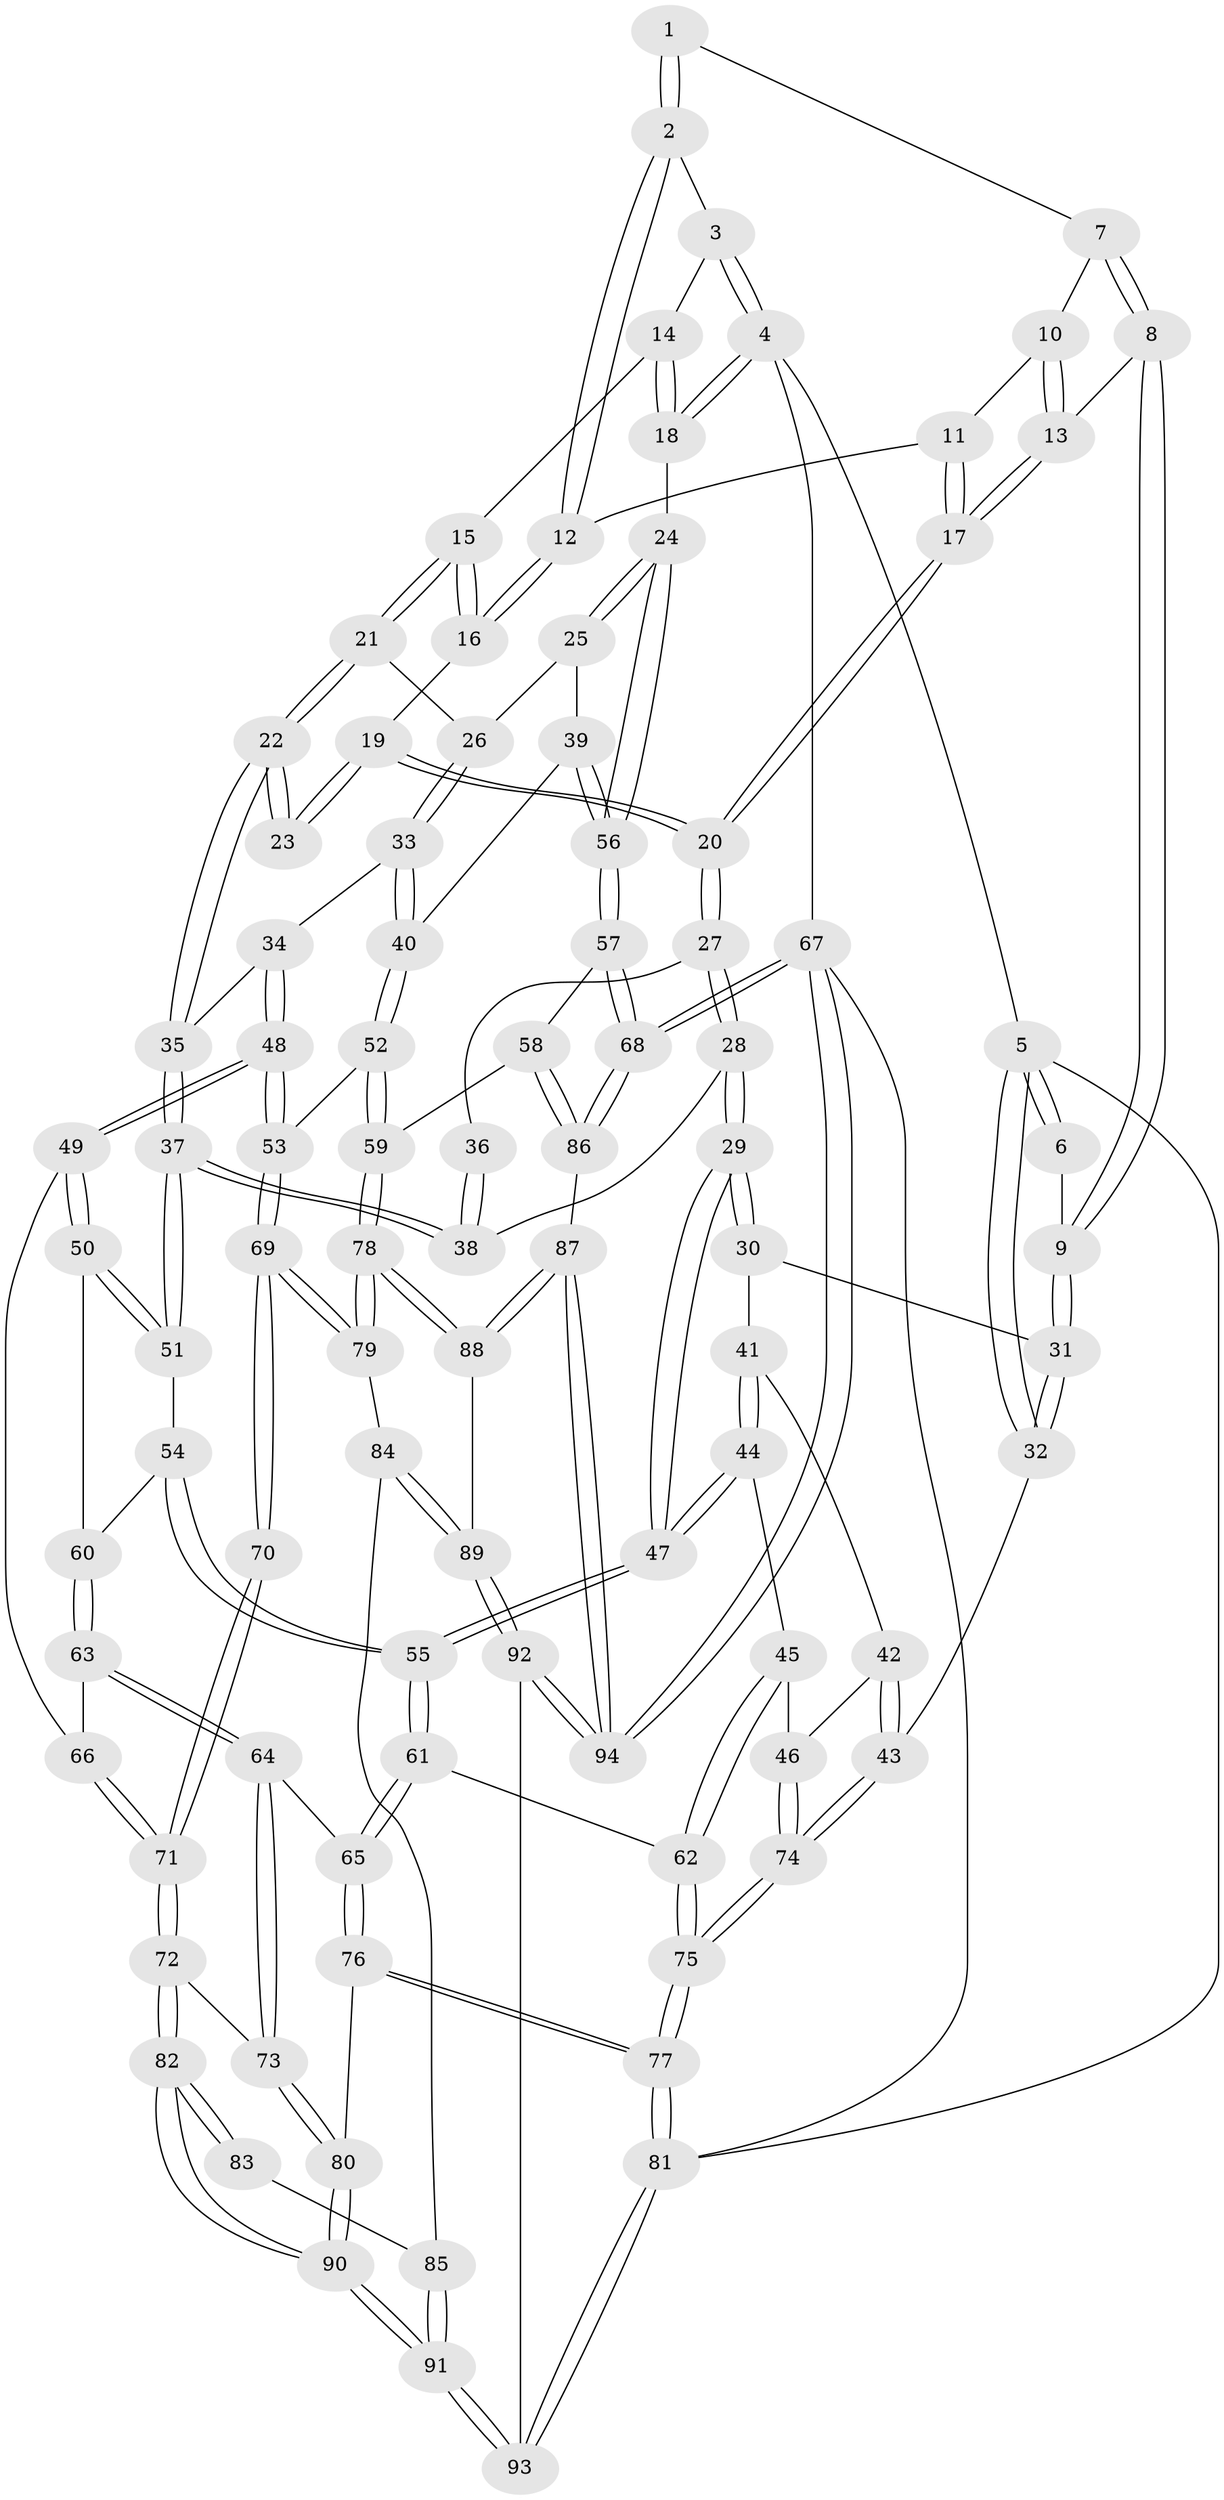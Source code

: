 // coarse degree distribution, {4: 0.3448275862068966, 5: 0.06896551724137931, 7: 0.034482758620689655, 3: 0.3103448275862069, 8: 0.034482758620689655, 2: 0.10344827586206896, 6: 0.10344827586206896}
// Generated by graph-tools (version 1.1) at 2025/21/03/04/25 18:21:34]
// undirected, 94 vertices, 232 edges
graph export_dot {
graph [start="1"]
  node [color=gray90,style=filled];
  1 [pos="+0.19579697107062363+0"];
  2 [pos="+0.5556024271260257+0"];
  3 [pos="+0.8210944078676478+0"];
  4 [pos="+1+0"];
  5 [pos="+0+0"];
  6 [pos="+0.042726255919312846+0"];
  7 [pos="+0.21527916557762797+0.07502033984531797"];
  8 [pos="+0.17587167101450074+0.1925082474640968"];
  9 [pos="+0.10150793577759919+0.19782541252124067"];
  10 [pos="+0.4352998426688403+0.023209070154064086"];
  11 [pos="+0.46003989187608074+0.01274542846312932"];
  12 [pos="+0.547991662672436+0"];
  13 [pos="+0.18383101952612646+0.19647218537062683"];
  14 [pos="+0.8756145760396824+0.11533370968038043"];
  15 [pos="+0.7235251266530954+0.20050058856866892"];
  16 [pos="+0.564672695582662+0.02226058830609152"];
  17 [pos="+0.27213445913496614+0.2601180209299225"];
  18 [pos="+1+0.2766415792896004"];
  19 [pos="+0.4931342533416671+0.19993894078415822"];
  20 [pos="+0.28007217241643606+0.2697312468115537"];
  21 [pos="+0.7270288277924135+0.21982773384102688"];
  22 [pos="+0.5737982479707054+0.35018418341776064"];
  23 [pos="+0.5119569147040144+0.3041878829013335"];
  24 [pos="+1+0.33324572805256303"];
  25 [pos="+0.9077485152812941+0.32296470656897747"];
  26 [pos="+0.742614773331926+0.24147212098101734"];
  27 [pos="+0.28381045043791686+0.28414315273806995"];
  28 [pos="+0.2893795025801707+0.3796802852226749"];
  29 [pos="+0.27391109912183537+0.415152217121794"];
  30 [pos="+0.0901650369699238+0.39981352607069903"];
  31 [pos="+0+0.24319566457060807"];
  32 [pos="+0+0.23207360114909553"];
  33 [pos="+0.723910709327114+0.4077849252074973"];
  34 [pos="+0.5928709600221175+0.40164804034523166"];
  35 [pos="+0.5846485538565567+0.3934278273084232"];
  36 [pos="+0.47705006812794876+0.3262042971510374"];
  37 [pos="+0.46664679147149024+0.4645846865372571"];
  38 [pos="+0.4261877517427606+0.3993082916325882"];
  39 [pos="+0.7807031486589822+0.4384292727586572"];
  40 [pos="+0.758204875026448+0.4510110705258441"];
  41 [pos="+0.08908741163624381+0.40943190792480205"];
  42 [pos="+0.07456943502349835+0.4239482294678243"];
  43 [pos="+0+0.6051104209313135"];
  44 [pos="+0.12215888737829075+0.5296235044961322"];
  45 [pos="+0.12138628783845305+0.5307012571737021"];
  46 [pos="+0+0.6103275933490864"];
  47 [pos="+0.27574529063387265+0.49302544048124103"];
  48 [pos="+0.6181127108136648+0.5938347822733483"];
  49 [pos="+0.5897952854218261+0.596220122686843"];
  50 [pos="+0.5132752065606909+0.5398525405871517"];
  51 [pos="+0.4632505887864599+0.4839968519267807"];
  52 [pos="+0.7497467136169768+0.6366921057408802"];
  53 [pos="+0.737574988385175+0.6418684053566055"];
  54 [pos="+0.37919002088387677+0.5279935095734568"];
  55 [pos="+0.2969278835917918+0.5283166494249864"];
  56 [pos="+1+0.5098252261047985"];
  57 [pos="+1+0.646462672190764"];
  58 [pos="+1+0.6617120444273363"];
  59 [pos="+1+0.6627369201684812"];
  60 [pos="+0.42637486195622887+0.5872061455094634"];
  61 [pos="+0.27875333321529894+0.678728847363577"];
  62 [pos="+0.19457006452679249+0.6683109330189321"];
  63 [pos="+0.44752396916286774+0.6595202573174728"];
  64 [pos="+0.3686443031912214+0.7323597251678065"];
  65 [pos="+0.3015391842695051+0.7137086303464093"];
  66 [pos="+0.5346568593752323+0.6353650977964397"];
  67 [pos="+1+1"];
  68 [pos="+1+0.8812610066538158"];
  69 [pos="+0.6891803787637842+0.7675495121657749"];
  70 [pos="+0.6590515906085392+0.7766920829737175"];
  71 [pos="+0.5282828172615949+0.7434934547204219"];
  72 [pos="+0.4344626831751549+0.8140486119289195"];
  73 [pos="+0.4301551576725066+0.8102592748274491"];
  74 [pos="+0+0.7175508863956708"];
  75 [pos="+0+0.7698781336539641"];
  76 [pos="+0.19688846085959144+0.8777437613820833"];
  77 [pos="+0+1"];
  78 [pos="+0.8250671765007427+0.8940417389305889"];
  79 [pos="+0.6930525401836577+0.7813527599431513"];
  80 [pos="+0.2755664408643153+0.9132243948160892"];
  81 [pos="+0+1"];
  82 [pos="+0.4657677167021689+0.8693770797186566"];
  83 [pos="+0.5847351746620127+0.823166198958255"];
  84 [pos="+0.6852926615483232+0.8397288738860508"];
  85 [pos="+0.6033626396463493+0.9115832038138457"];
  86 [pos="+0.8811319755931333+0.945681763341884"];
  87 [pos="+0.8553095849153435+0.9538171778478683"];
  88 [pos="+0.8260472641948026+0.9089866057534385"];
  89 [pos="+0.700297282916462+0.9558401231396879"];
  90 [pos="+0.47297613889290424+1"];
  91 [pos="+0.48548965910590874+1"];
  92 [pos="+0.5992160717167619+1"];
  93 [pos="+0.49772856925289366+1"];
  94 [pos="+0.8179245180135839+1"];
  1 -- 2;
  1 -- 2;
  1 -- 7;
  2 -- 3;
  2 -- 12;
  2 -- 12;
  3 -- 4;
  3 -- 4;
  3 -- 14;
  4 -- 5;
  4 -- 18;
  4 -- 18;
  4 -- 67;
  5 -- 6;
  5 -- 6;
  5 -- 32;
  5 -- 32;
  5 -- 81;
  6 -- 9;
  7 -- 8;
  7 -- 8;
  7 -- 10;
  8 -- 9;
  8 -- 9;
  8 -- 13;
  9 -- 31;
  9 -- 31;
  10 -- 11;
  10 -- 13;
  10 -- 13;
  11 -- 12;
  11 -- 17;
  11 -- 17;
  12 -- 16;
  12 -- 16;
  13 -- 17;
  13 -- 17;
  14 -- 15;
  14 -- 18;
  14 -- 18;
  15 -- 16;
  15 -- 16;
  15 -- 21;
  15 -- 21;
  16 -- 19;
  17 -- 20;
  17 -- 20;
  18 -- 24;
  19 -- 20;
  19 -- 20;
  19 -- 23;
  19 -- 23;
  20 -- 27;
  20 -- 27;
  21 -- 22;
  21 -- 22;
  21 -- 26;
  22 -- 23;
  22 -- 23;
  22 -- 35;
  22 -- 35;
  24 -- 25;
  24 -- 25;
  24 -- 56;
  24 -- 56;
  25 -- 26;
  25 -- 39;
  26 -- 33;
  26 -- 33;
  27 -- 28;
  27 -- 28;
  27 -- 36;
  28 -- 29;
  28 -- 29;
  28 -- 38;
  29 -- 30;
  29 -- 30;
  29 -- 47;
  29 -- 47;
  30 -- 31;
  30 -- 41;
  31 -- 32;
  31 -- 32;
  32 -- 43;
  33 -- 34;
  33 -- 40;
  33 -- 40;
  34 -- 35;
  34 -- 48;
  34 -- 48;
  35 -- 37;
  35 -- 37;
  36 -- 38;
  36 -- 38;
  37 -- 38;
  37 -- 38;
  37 -- 51;
  37 -- 51;
  39 -- 40;
  39 -- 56;
  39 -- 56;
  40 -- 52;
  40 -- 52;
  41 -- 42;
  41 -- 44;
  41 -- 44;
  42 -- 43;
  42 -- 43;
  42 -- 46;
  43 -- 74;
  43 -- 74;
  44 -- 45;
  44 -- 47;
  44 -- 47;
  45 -- 46;
  45 -- 62;
  45 -- 62;
  46 -- 74;
  46 -- 74;
  47 -- 55;
  47 -- 55;
  48 -- 49;
  48 -- 49;
  48 -- 53;
  48 -- 53;
  49 -- 50;
  49 -- 50;
  49 -- 66;
  50 -- 51;
  50 -- 51;
  50 -- 60;
  51 -- 54;
  52 -- 53;
  52 -- 59;
  52 -- 59;
  53 -- 69;
  53 -- 69;
  54 -- 55;
  54 -- 55;
  54 -- 60;
  55 -- 61;
  55 -- 61;
  56 -- 57;
  56 -- 57;
  57 -- 58;
  57 -- 68;
  57 -- 68;
  58 -- 59;
  58 -- 86;
  58 -- 86;
  59 -- 78;
  59 -- 78;
  60 -- 63;
  60 -- 63;
  61 -- 62;
  61 -- 65;
  61 -- 65;
  62 -- 75;
  62 -- 75;
  63 -- 64;
  63 -- 64;
  63 -- 66;
  64 -- 65;
  64 -- 73;
  64 -- 73;
  65 -- 76;
  65 -- 76;
  66 -- 71;
  66 -- 71;
  67 -- 68;
  67 -- 68;
  67 -- 94;
  67 -- 94;
  67 -- 81;
  68 -- 86;
  68 -- 86;
  69 -- 70;
  69 -- 70;
  69 -- 79;
  69 -- 79;
  70 -- 71;
  70 -- 71;
  71 -- 72;
  71 -- 72;
  72 -- 73;
  72 -- 82;
  72 -- 82;
  73 -- 80;
  73 -- 80;
  74 -- 75;
  74 -- 75;
  75 -- 77;
  75 -- 77;
  76 -- 77;
  76 -- 77;
  76 -- 80;
  77 -- 81;
  77 -- 81;
  78 -- 79;
  78 -- 79;
  78 -- 88;
  78 -- 88;
  79 -- 84;
  80 -- 90;
  80 -- 90;
  81 -- 93;
  81 -- 93;
  82 -- 83;
  82 -- 83;
  82 -- 90;
  82 -- 90;
  83 -- 85;
  84 -- 85;
  84 -- 89;
  84 -- 89;
  85 -- 91;
  85 -- 91;
  86 -- 87;
  87 -- 88;
  87 -- 88;
  87 -- 94;
  87 -- 94;
  88 -- 89;
  89 -- 92;
  89 -- 92;
  90 -- 91;
  90 -- 91;
  91 -- 93;
  91 -- 93;
  92 -- 93;
  92 -- 94;
  92 -- 94;
}
